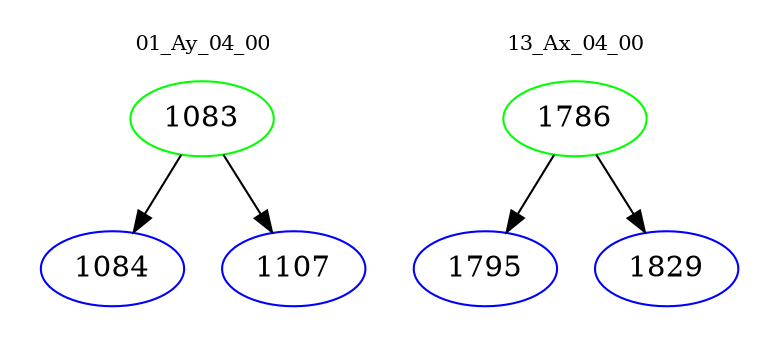 digraph{
subgraph cluster_0 {
color = white
label = "01_Ay_04_00";
fontsize=10;
T0_1083 [label="1083", color="green"]
T0_1083 -> T0_1084 [color="black"]
T0_1084 [label="1084", color="blue"]
T0_1083 -> T0_1107 [color="black"]
T0_1107 [label="1107", color="blue"]
}
subgraph cluster_1 {
color = white
label = "13_Ax_04_00";
fontsize=10;
T1_1786 [label="1786", color="green"]
T1_1786 -> T1_1795 [color="black"]
T1_1795 [label="1795", color="blue"]
T1_1786 -> T1_1829 [color="black"]
T1_1829 [label="1829", color="blue"]
}
}
